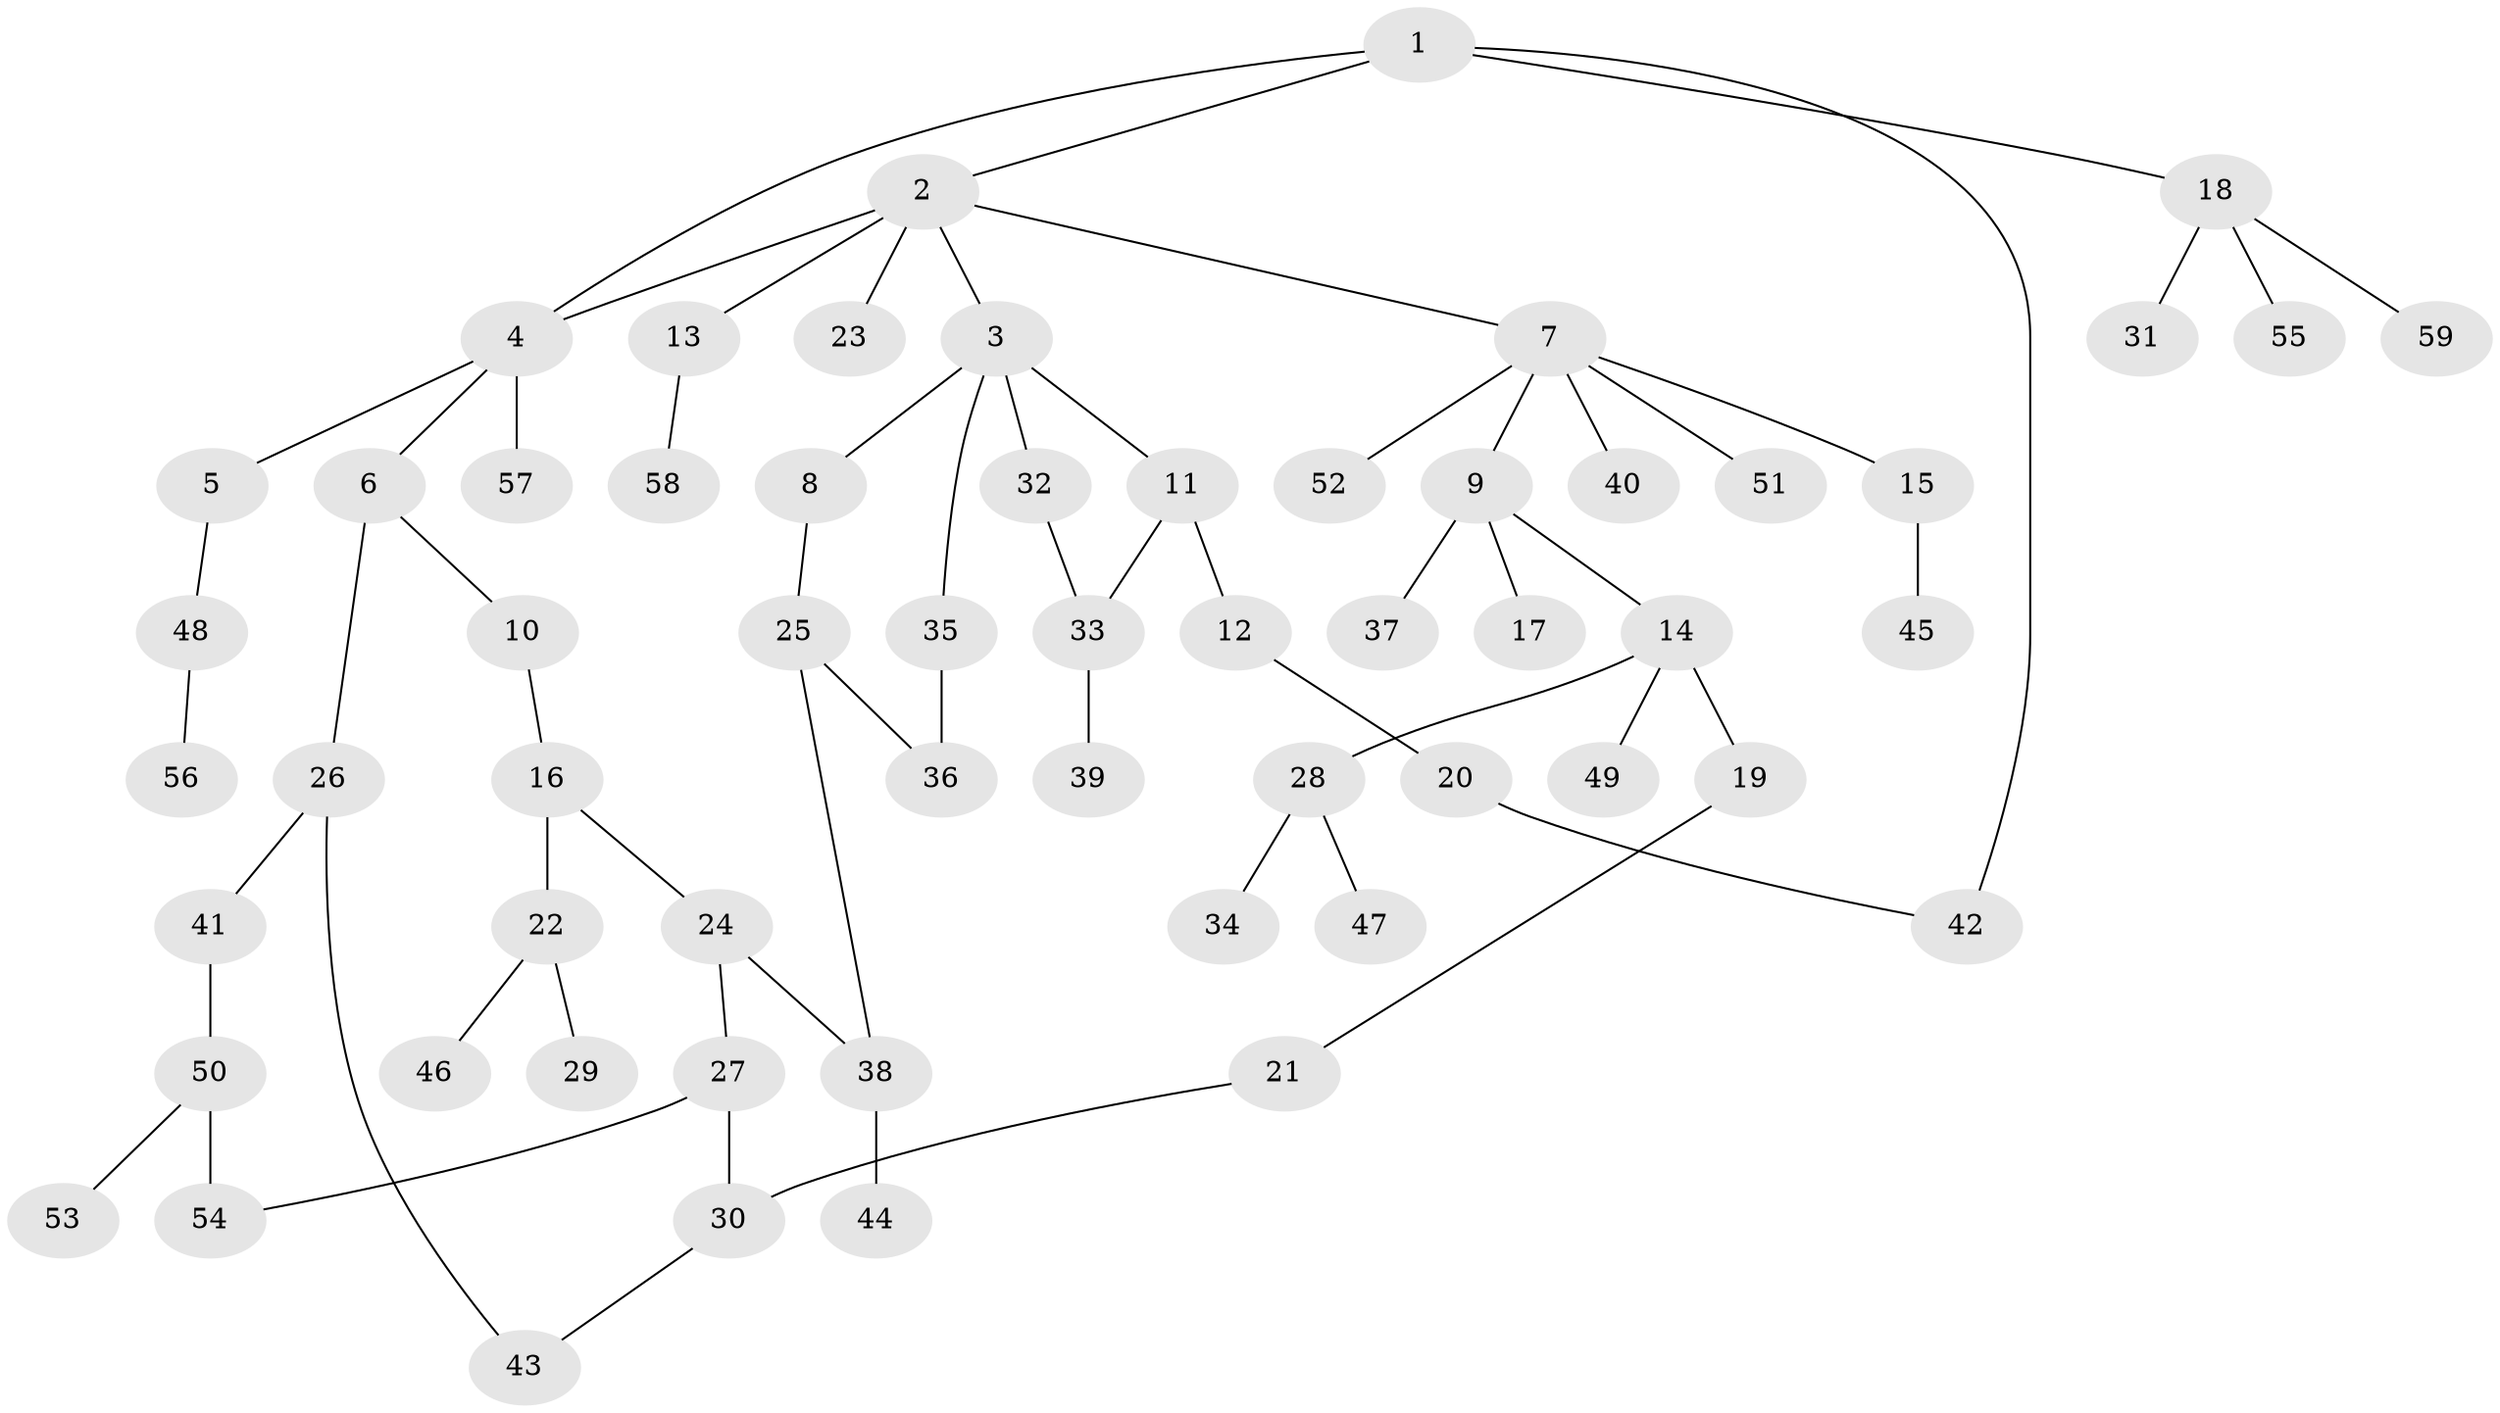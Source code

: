 // coarse degree distribution, {6: 0.05, 9: 0.025, 5: 0.025, 2: 0.275, 3: 0.15, 4: 0.075, 1: 0.4}
// Generated by graph-tools (version 1.1) at 2025/51/02/27/25 19:51:38]
// undirected, 59 vertices, 66 edges
graph export_dot {
graph [start="1"]
  node [color=gray90,style=filled];
  1;
  2;
  3;
  4;
  5;
  6;
  7;
  8;
  9;
  10;
  11;
  12;
  13;
  14;
  15;
  16;
  17;
  18;
  19;
  20;
  21;
  22;
  23;
  24;
  25;
  26;
  27;
  28;
  29;
  30;
  31;
  32;
  33;
  34;
  35;
  36;
  37;
  38;
  39;
  40;
  41;
  42;
  43;
  44;
  45;
  46;
  47;
  48;
  49;
  50;
  51;
  52;
  53;
  54;
  55;
  56;
  57;
  58;
  59;
  1 -- 2;
  1 -- 18;
  1 -- 42;
  1 -- 4;
  2 -- 3;
  2 -- 4;
  2 -- 7;
  2 -- 13;
  2 -- 23;
  3 -- 8;
  3 -- 11;
  3 -- 32;
  3 -- 35;
  4 -- 5;
  4 -- 6;
  4 -- 57;
  5 -- 48;
  6 -- 10;
  6 -- 26;
  7 -- 9;
  7 -- 15;
  7 -- 40;
  7 -- 51;
  7 -- 52;
  8 -- 25;
  9 -- 14;
  9 -- 17;
  9 -- 37;
  10 -- 16;
  11 -- 12;
  11 -- 33;
  12 -- 20;
  13 -- 58;
  14 -- 19;
  14 -- 28;
  14 -- 49;
  15 -- 45;
  16 -- 22;
  16 -- 24;
  18 -- 31;
  18 -- 55;
  18 -- 59;
  19 -- 21;
  20 -- 42;
  21 -- 30;
  22 -- 29;
  22 -- 46;
  24 -- 27;
  24 -- 38;
  25 -- 36;
  25 -- 38;
  26 -- 41;
  26 -- 43;
  27 -- 30;
  27 -- 54;
  28 -- 34;
  28 -- 47;
  30 -- 43;
  32 -- 33;
  33 -- 39;
  35 -- 36;
  38 -- 44;
  41 -- 50;
  48 -- 56;
  50 -- 53;
  50 -- 54;
}
